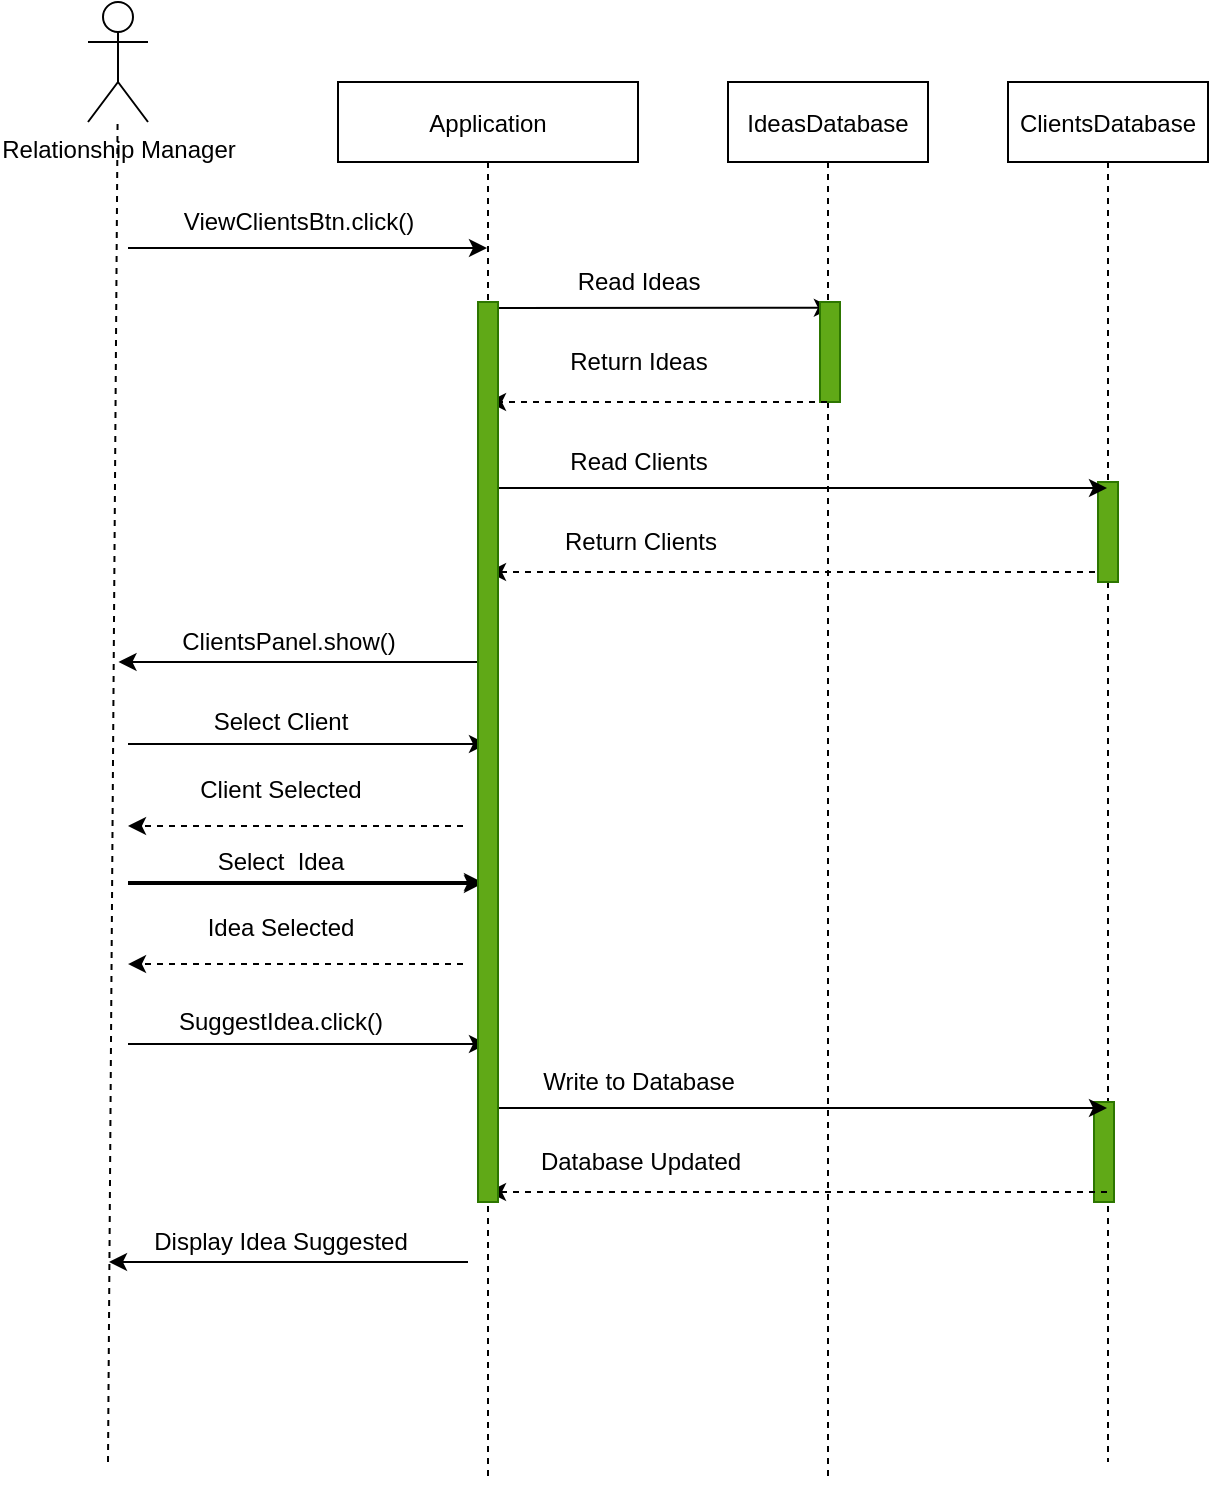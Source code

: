 <mxfile>
    <diagram id="a95Hn9Bvj57MnREYxqjV" name="Page-1">
        <mxGraphModel dx="1172" dy="782" grid="1" gridSize="10" guides="1" tooltips="1" connect="1" arrows="1" fold="1" page="1" pageScale="1" pageWidth="827" pageHeight="1169" math="0" shadow="0">
            <root>
                <mxCell id="0"/>
                <mxCell id="1" parent="0"/>
                <mxCell id="2" value="Application" style="shape=umlLifeline;perimeter=lifelinePerimeter;container=1;collapsible=0;recursiveResize=0;rounded=0;shadow=0;strokeWidth=1;" vertex="1" parent="1">
                    <mxGeometry x="275" y="220" width="150" height="700" as="geometry"/>
                </mxCell>
                <mxCell id="23" value="" style="endArrow=classic;html=1;" edge="1" parent="2">
                    <mxGeometry width="50" height="50" relative="1" as="geometry">
                        <mxPoint x="69.75" y="290" as="sourcePoint"/>
                        <mxPoint x="-109.75" y="290" as="targetPoint"/>
                    </mxGeometry>
                </mxCell>
                <mxCell id="24" value="ClientsPanel.show()" style="text;html=1;align=center;verticalAlign=middle;resizable=0;points=[];autosize=1;strokeColor=none;fillColor=none;" vertex="1" parent="2">
                    <mxGeometry x="-84.75" y="270" width="120" height="20" as="geometry"/>
                </mxCell>
                <mxCell id="33" value="" style="endArrow=classic;html=1;" edge="1" parent="2" target="2">
                    <mxGeometry width="50" height="50" relative="1" as="geometry">
                        <mxPoint x="-105" y="331" as="sourcePoint"/>
                        <mxPoint x="65" y="333" as="targetPoint"/>
                    </mxGeometry>
                </mxCell>
                <mxCell id="34" value="Select Client" style="text;html=1;align=center;verticalAlign=middle;resizable=0;points=[];autosize=1;strokeColor=none;fillColor=none;" vertex="1" parent="2">
                    <mxGeometry x="-69.5" y="310" width="80" height="20" as="geometry"/>
                </mxCell>
                <mxCell id="35" value="" style="endArrow=classic;html=1;entryX=0.48;entryY=0.649;entryDx=0;entryDy=0;entryPerimeter=0;" edge="1" parent="2">
                    <mxGeometry width="50" height="50" relative="1" as="geometry">
                        <mxPoint x="-105" y="401" as="sourcePoint"/>
                        <mxPoint x="72" y="400.99" as="targetPoint"/>
                    </mxGeometry>
                </mxCell>
                <mxCell id="36" value="Select&amp;nbsp; Idea" style="text;html=1;align=center;verticalAlign=middle;resizable=0;points=[];autosize=1;strokeColor=none;fillColor=none;" vertex="1" parent="2">
                    <mxGeometry x="-69.5" y="380" width="80" height="20" as="geometry"/>
                </mxCell>
                <mxCell id="37" value="" style="endArrow=classic;html=1;dashed=1;exitX=0.47;exitY=0.316;exitDx=0;exitDy=0;exitPerimeter=0;" edge="1" parent="2">
                    <mxGeometry width="50" height="50" relative="1" as="geometry">
                        <mxPoint x="62.5" y="372" as="sourcePoint"/>
                        <mxPoint x="-105" y="372" as="targetPoint"/>
                        <Array as="points"/>
                    </mxGeometry>
                </mxCell>
                <mxCell id="38" value="Client Selected" style="text;html=1;align=center;verticalAlign=middle;resizable=0;points=[];autosize=1;strokeColor=none;fillColor=none;" vertex="1" parent="2">
                    <mxGeometry x="-79.5" y="344" width="100" height="20" as="geometry"/>
                </mxCell>
                <mxCell id="39" value="" style="endArrow=classic;html=1;entryX=0.48;entryY=0.649;entryDx=0;entryDy=0;entryPerimeter=0;" edge="1" parent="2">
                    <mxGeometry width="50" height="50" relative="1" as="geometry">
                        <mxPoint x="-105" y="400.01" as="sourcePoint"/>
                        <mxPoint x="72" y="400" as="targetPoint"/>
                    </mxGeometry>
                </mxCell>
                <mxCell id="40" value="" style="endArrow=classic;html=1;dashed=1;exitX=0.47;exitY=0.316;exitDx=0;exitDy=0;exitPerimeter=0;" edge="1" parent="2">
                    <mxGeometry width="50" height="50" relative="1" as="geometry">
                        <mxPoint x="62.5" y="441.01" as="sourcePoint"/>
                        <mxPoint x="-105" y="441.01" as="targetPoint"/>
                        <Array as="points"/>
                    </mxGeometry>
                </mxCell>
                <mxCell id="41" value="Idea Selected" style="text;html=1;align=center;verticalAlign=middle;resizable=0;points=[];autosize=1;strokeColor=none;fillColor=none;" vertex="1" parent="2">
                    <mxGeometry x="-74.5" y="413.01" width="90" height="20" as="geometry"/>
                </mxCell>
                <mxCell id="42" value="" style="endArrow=classic;html=1;" edge="1" parent="2">
                    <mxGeometry width="50" height="50" relative="1" as="geometry">
                        <mxPoint x="-105" y="481" as="sourcePoint"/>
                        <mxPoint x="74.5" y="481" as="targetPoint"/>
                    </mxGeometry>
                </mxCell>
                <mxCell id="43" value="SuggestIdea.click()" style="text;html=1;align=center;verticalAlign=middle;resizable=0;points=[];autosize=1;strokeColor=none;fillColor=none;" vertex="1" parent="2">
                    <mxGeometry x="-89.5" y="460" width="120" height="20" as="geometry"/>
                </mxCell>
                <mxCell id="50" value="" style="endArrow=classic;html=1;" edge="1" parent="2">
                    <mxGeometry width="50" height="50" relative="1" as="geometry">
                        <mxPoint x="65" y="590" as="sourcePoint"/>
                        <mxPoint x="-114.5" y="590" as="targetPoint"/>
                    </mxGeometry>
                </mxCell>
                <mxCell id="51" value="Display Idea Suggested" style="text;html=1;align=center;verticalAlign=middle;resizable=0;points=[];autosize=1;strokeColor=none;fillColor=none;" vertex="1" parent="2">
                    <mxGeometry x="-99.5" y="570" width="140" height="20" as="geometry"/>
                </mxCell>
                <mxCell id="7" value="IdeasDatabase" style="shape=umlLifeline;perimeter=lifelinePerimeter;container=1;collapsible=0;recursiveResize=0;rounded=0;shadow=0;strokeWidth=1;" vertex="1" parent="1">
                    <mxGeometry x="470" y="220" width="100" height="700" as="geometry"/>
                </mxCell>
                <mxCell id="25" value="" style="endArrow=classic;html=1;entryX=0.513;entryY=0.224;entryDx=0;entryDy=0;entryPerimeter=0;" edge="1" parent="7">
                    <mxGeometry width="50" height="50" relative="1" as="geometry">
                        <mxPoint x="-120" y="113" as="sourcePoint"/>
                        <mxPoint x="51.95" y="112.88" as="targetPoint"/>
                    </mxGeometry>
                </mxCell>
                <mxCell id="26" value="Read Ideas" style="text;html=1;align=center;verticalAlign=middle;resizable=0;points=[];autosize=1;strokeColor=none;fillColor=none;" vertex="1" parent="7">
                    <mxGeometry x="-85" y="90" width="80" height="20" as="geometry"/>
                </mxCell>
                <mxCell id="31" value="" style="endArrow=classic;html=1;dashed=1;" edge="1" parent="7" source="21">
                    <mxGeometry width="50" height="50" relative="1" as="geometry">
                        <mxPoint x="50" y="245" as="sourcePoint"/>
                        <mxPoint x="-120" y="245" as="targetPoint"/>
                    </mxGeometry>
                </mxCell>
                <mxCell id="32" value="Return Clients" style="text;html=1;align=center;verticalAlign=middle;resizable=0;points=[];autosize=1;strokeColor=none;fillColor=none;" vertex="1" parent="7">
                    <mxGeometry x="-89.5" y="220" width="90" height="20" as="geometry"/>
                </mxCell>
                <mxCell id="53" value="" style="rounded=0;whiteSpace=wrap;html=1;fillColor=#60a917;fontColor=#ffffff;strokeColor=#2D7600;" vertex="1" parent="7">
                    <mxGeometry x="46" y="110" width="10" height="50" as="geometry"/>
                </mxCell>
                <mxCell id="12" value="&lt;font face=&quot;helvetica&quot;&gt;Relationship Manager&lt;/font&gt;" style="shape=umlActor;verticalLabelPosition=bottom;verticalAlign=top;html=1;outlineConnect=0;" vertex="1" parent="1">
                    <mxGeometry x="150.0" y="180" width="30" height="60" as="geometry"/>
                </mxCell>
                <mxCell id="13" value="" style="endArrow=none;dashed=1;html=1;" edge="1" parent="1" target="12">
                    <mxGeometry width="50" height="50" relative="1" as="geometry">
                        <mxPoint x="160" y="910" as="sourcePoint"/>
                        <mxPoint x="200.0" y="350" as="targetPoint"/>
                    </mxGeometry>
                </mxCell>
                <mxCell id="20" value="" style="endArrow=classic;html=1;" edge="1" parent="1" target="2">
                    <mxGeometry width="50" height="50" relative="1" as="geometry">
                        <mxPoint x="170" y="303" as="sourcePoint"/>
                        <mxPoint x="260" y="310" as="targetPoint"/>
                    </mxGeometry>
                </mxCell>
                <mxCell id="21" value="ClientsDatabase" style="shape=umlLifeline;perimeter=lifelinePerimeter;container=1;collapsible=0;recursiveResize=0;rounded=0;shadow=0;strokeWidth=1;" vertex="1" parent="1">
                    <mxGeometry x="610" y="220" width="100" height="690" as="geometry"/>
                </mxCell>
                <mxCell id="54" value="" style="rounded=0;whiteSpace=wrap;html=1;fillColor=#60a917;fontColor=#ffffff;strokeColor=#2D7600;" vertex="1" parent="21">
                    <mxGeometry x="45" y="200" width="10" height="50" as="geometry"/>
                </mxCell>
                <mxCell id="55" value="" style="rounded=0;whiteSpace=wrap;html=1;fillColor=#60a917;fontColor=#ffffff;strokeColor=#2D7600;" vertex="1" parent="21">
                    <mxGeometry x="43" y="510" width="10" height="50" as="geometry"/>
                </mxCell>
                <mxCell id="22" value="ViewClientsBtn.click()" style="text;html=1;align=center;verticalAlign=middle;resizable=0;points=[];autosize=1;strokeColor=none;fillColor=none;" vertex="1" parent="1">
                    <mxGeometry x="190" y="280" width="130" height="20" as="geometry"/>
                </mxCell>
                <mxCell id="27" value="" style="endArrow=classic;html=1;" edge="1" parent="1" target="21">
                    <mxGeometry width="50" height="50" relative="1" as="geometry">
                        <mxPoint x="350" y="423" as="sourcePoint"/>
                        <mxPoint x="521.95" y="422.88" as="targetPoint"/>
                    </mxGeometry>
                </mxCell>
                <mxCell id="28" value="Read Clients" style="text;html=1;align=center;verticalAlign=middle;resizable=0;points=[];autosize=1;strokeColor=none;fillColor=none;" vertex="1" parent="1">
                    <mxGeometry x="385" y="400" width="80" height="20" as="geometry"/>
                </mxCell>
                <mxCell id="29" value="" style="endArrow=classic;html=1;dashed=1;" edge="1" parent="1" source="7">
                    <mxGeometry width="50" height="50" relative="1" as="geometry">
                        <mxPoint x="510" y="380" as="sourcePoint"/>
                        <mxPoint x="350" y="380" as="targetPoint"/>
                        <Array as="points"/>
                    </mxGeometry>
                </mxCell>
                <mxCell id="30" value="Return Ideas" style="text;html=1;align=center;verticalAlign=middle;resizable=0;points=[];autosize=1;strokeColor=none;fillColor=none;" vertex="1" parent="1">
                    <mxGeometry x="385" y="350" width="80" height="20" as="geometry"/>
                </mxCell>
                <mxCell id="44" value="" style="endArrow=classic;html=1;" edge="1" parent="1" target="21">
                    <mxGeometry width="50" height="50" relative="1" as="geometry">
                        <mxPoint x="350" y="733" as="sourcePoint"/>
                        <mxPoint x="521.95" y="732.88" as="targetPoint"/>
                    </mxGeometry>
                </mxCell>
                <mxCell id="45" value="Write to Database" style="text;html=1;align=center;verticalAlign=middle;resizable=0;points=[];autosize=1;strokeColor=none;fillColor=none;" vertex="1" parent="1">
                    <mxGeometry x="370" y="710" width="110" height="20" as="geometry"/>
                </mxCell>
                <mxCell id="46" value="" style="endArrow=classic;html=1;dashed=1;" edge="1" parent="1">
                    <mxGeometry width="50" height="50" relative="1" as="geometry">
                        <mxPoint x="659.5" y="775" as="sourcePoint"/>
                        <mxPoint x="350" y="775" as="targetPoint"/>
                    </mxGeometry>
                </mxCell>
                <mxCell id="47" value="Database Updated" style="text;html=1;align=center;verticalAlign=middle;resizable=0;points=[];autosize=1;strokeColor=none;fillColor=none;" vertex="1" parent="1">
                    <mxGeometry x="365.5" y="750" width="120" height="20" as="geometry"/>
                </mxCell>
                <mxCell id="52" value="" style="rounded=0;whiteSpace=wrap;html=1;fillColor=#60a917;fontColor=#ffffff;strokeColor=#2D7600;" vertex="1" parent="1">
                    <mxGeometry x="345" y="330" width="10" height="450" as="geometry"/>
                </mxCell>
            </root>
        </mxGraphModel>
    </diagram>
</mxfile>
